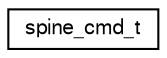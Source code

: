 digraph "Graphical Class Hierarchy"
{
  edge [fontname="FreeSans",fontsize="10",labelfontname="FreeSans",labelfontsize="10"];
  node [fontname="FreeSans",fontsize="10",shape=record];
  rankdir="LR";
  Node1 [label="spine_cmd_t",height=0.2,width=0.4,color="black", fillcolor="white", style="filled",URL="$d1/d9e/structspine__cmd__t.html"];
}
